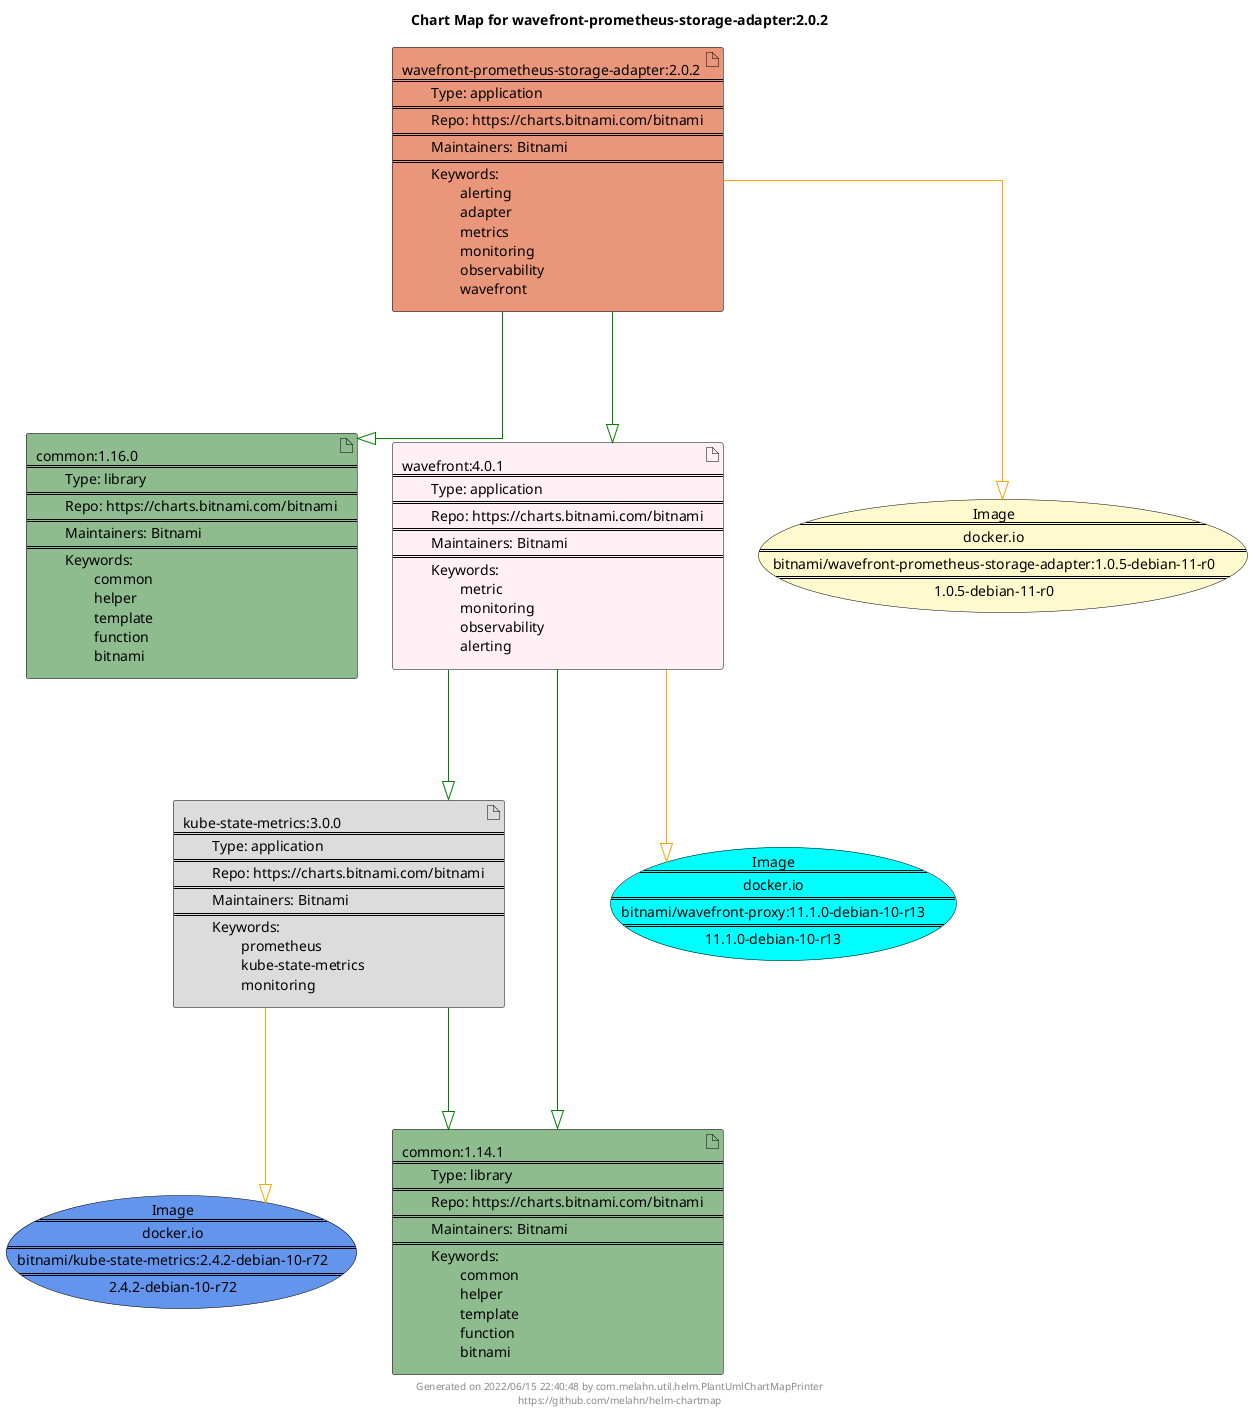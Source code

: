 @startuml
skinparam linetype ortho
skinparam backgroundColor white
skinparam usecaseBorderColor black
skinparam usecaseArrowColor LightSlateGray
skinparam artifactBorderColor black
skinparam artifactArrowColor LightSlateGray

title Chart Map for wavefront-prometheus-storage-adapter:2.0.2

'There are 5 referenced Helm Charts
artifact "kube-state-metrics:3.0.0\n====\n\tType: application\n====\n\tRepo: https://charts.bitnami.com/bitnami\n====\n\tMaintainers: Bitnami\n====\n\tKeywords: \n\t\tprometheus\n\t\tkube-state-metrics\n\t\tmonitoring" as kube_state_metrics_3_0_0 #Gainsboro
artifact "wavefront-prometheus-storage-adapter:2.0.2\n====\n\tType: application\n====\n\tRepo: https://charts.bitnami.com/bitnami\n====\n\tMaintainers: Bitnami\n====\n\tKeywords: \n\t\talerting\n\t\tadapter\n\t\tmetrics\n\t\tmonitoring\n\t\tobservability\n\t\twavefront" as wavefront_prometheus_storage_adapter_2_0_2 #DarkSalmon
artifact "common:1.16.0\n====\n\tType: library\n====\n\tRepo: https://charts.bitnami.com/bitnami\n====\n\tMaintainers: Bitnami\n====\n\tKeywords: \n\t\tcommon\n\t\thelper\n\t\ttemplate\n\t\tfunction\n\t\tbitnami" as common_1_16_0 #DarkSeaGreen
artifact "common:1.14.1\n====\n\tType: library\n====\n\tRepo: https://charts.bitnami.com/bitnami\n====\n\tMaintainers: Bitnami\n====\n\tKeywords: \n\t\tcommon\n\t\thelper\n\t\ttemplate\n\t\tfunction\n\t\tbitnami" as common_1_14_1 #DarkSeaGreen
artifact "wavefront:4.0.1\n====\n\tType: application\n====\n\tRepo: https://charts.bitnami.com/bitnami\n====\n\tMaintainers: Bitnami\n====\n\tKeywords: \n\t\tmetric\n\t\tmonitoring\n\t\tobservability\n\t\talerting" as wavefront_4_0_1 #LavenderBlush

'There are 3 referenced Docker Images
usecase "Image\n====\ndocker.io\n====\nbitnami/wavefront-proxy:11.1.0-debian-10-r13\n====\n11.1.0-debian-10-r13" as docker_io_bitnami_wavefront_proxy_11_1_0_debian_10_r13 #Cyan
usecase "Image\n====\ndocker.io\n====\nbitnami/kube-state-metrics:2.4.2-debian-10-r72\n====\n2.4.2-debian-10-r72" as docker_io_bitnami_kube_state_metrics_2_4_2_debian_10_r72 #CornflowerBlue
usecase "Image\n====\ndocker.io\n====\nbitnami/wavefront-prometheus-storage-adapter:1.0.5-debian-11-r0\n====\n1.0.5-debian-11-r0" as docker_io_bitnami_wavefront_prometheus_storage_adapter_1_0_5_debian_11_r0 #LemonChiffon

'Chart Dependencies
wavefront_prometheus_storage_adapter_2_0_2--[#green]-|>wavefront_4_0_1
wavefront_4_0_1--[#green]-|>kube_state_metrics_3_0_0
kube_state_metrics_3_0_0--[#green]-|>common_1_14_1
wavefront_4_0_1--[#green]-|>common_1_14_1
wavefront_prometheus_storage_adapter_2_0_2--[#green]-|>common_1_16_0
kube_state_metrics_3_0_0--[#orange]-|>docker_io_bitnami_kube_state_metrics_2_4_2_debian_10_r72
wavefront_prometheus_storage_adapter_2_0_2--[#orange]-|>docker_io_bitnami_wavefront_prometheus_storage_adapter_1_0_5_debian_11_r0
wavefront_4_0_1--[#orange]-|>docker_io_bitnami_wavefront_proxy_11_1_0_debian_10_r13

center footer Generated on 2022/06/15 22:40:48 by com.melahn.util.helm.PlantUmlChartMapPrinter\nhttps://github.com/melahn/helm-chartmap
@enduml
